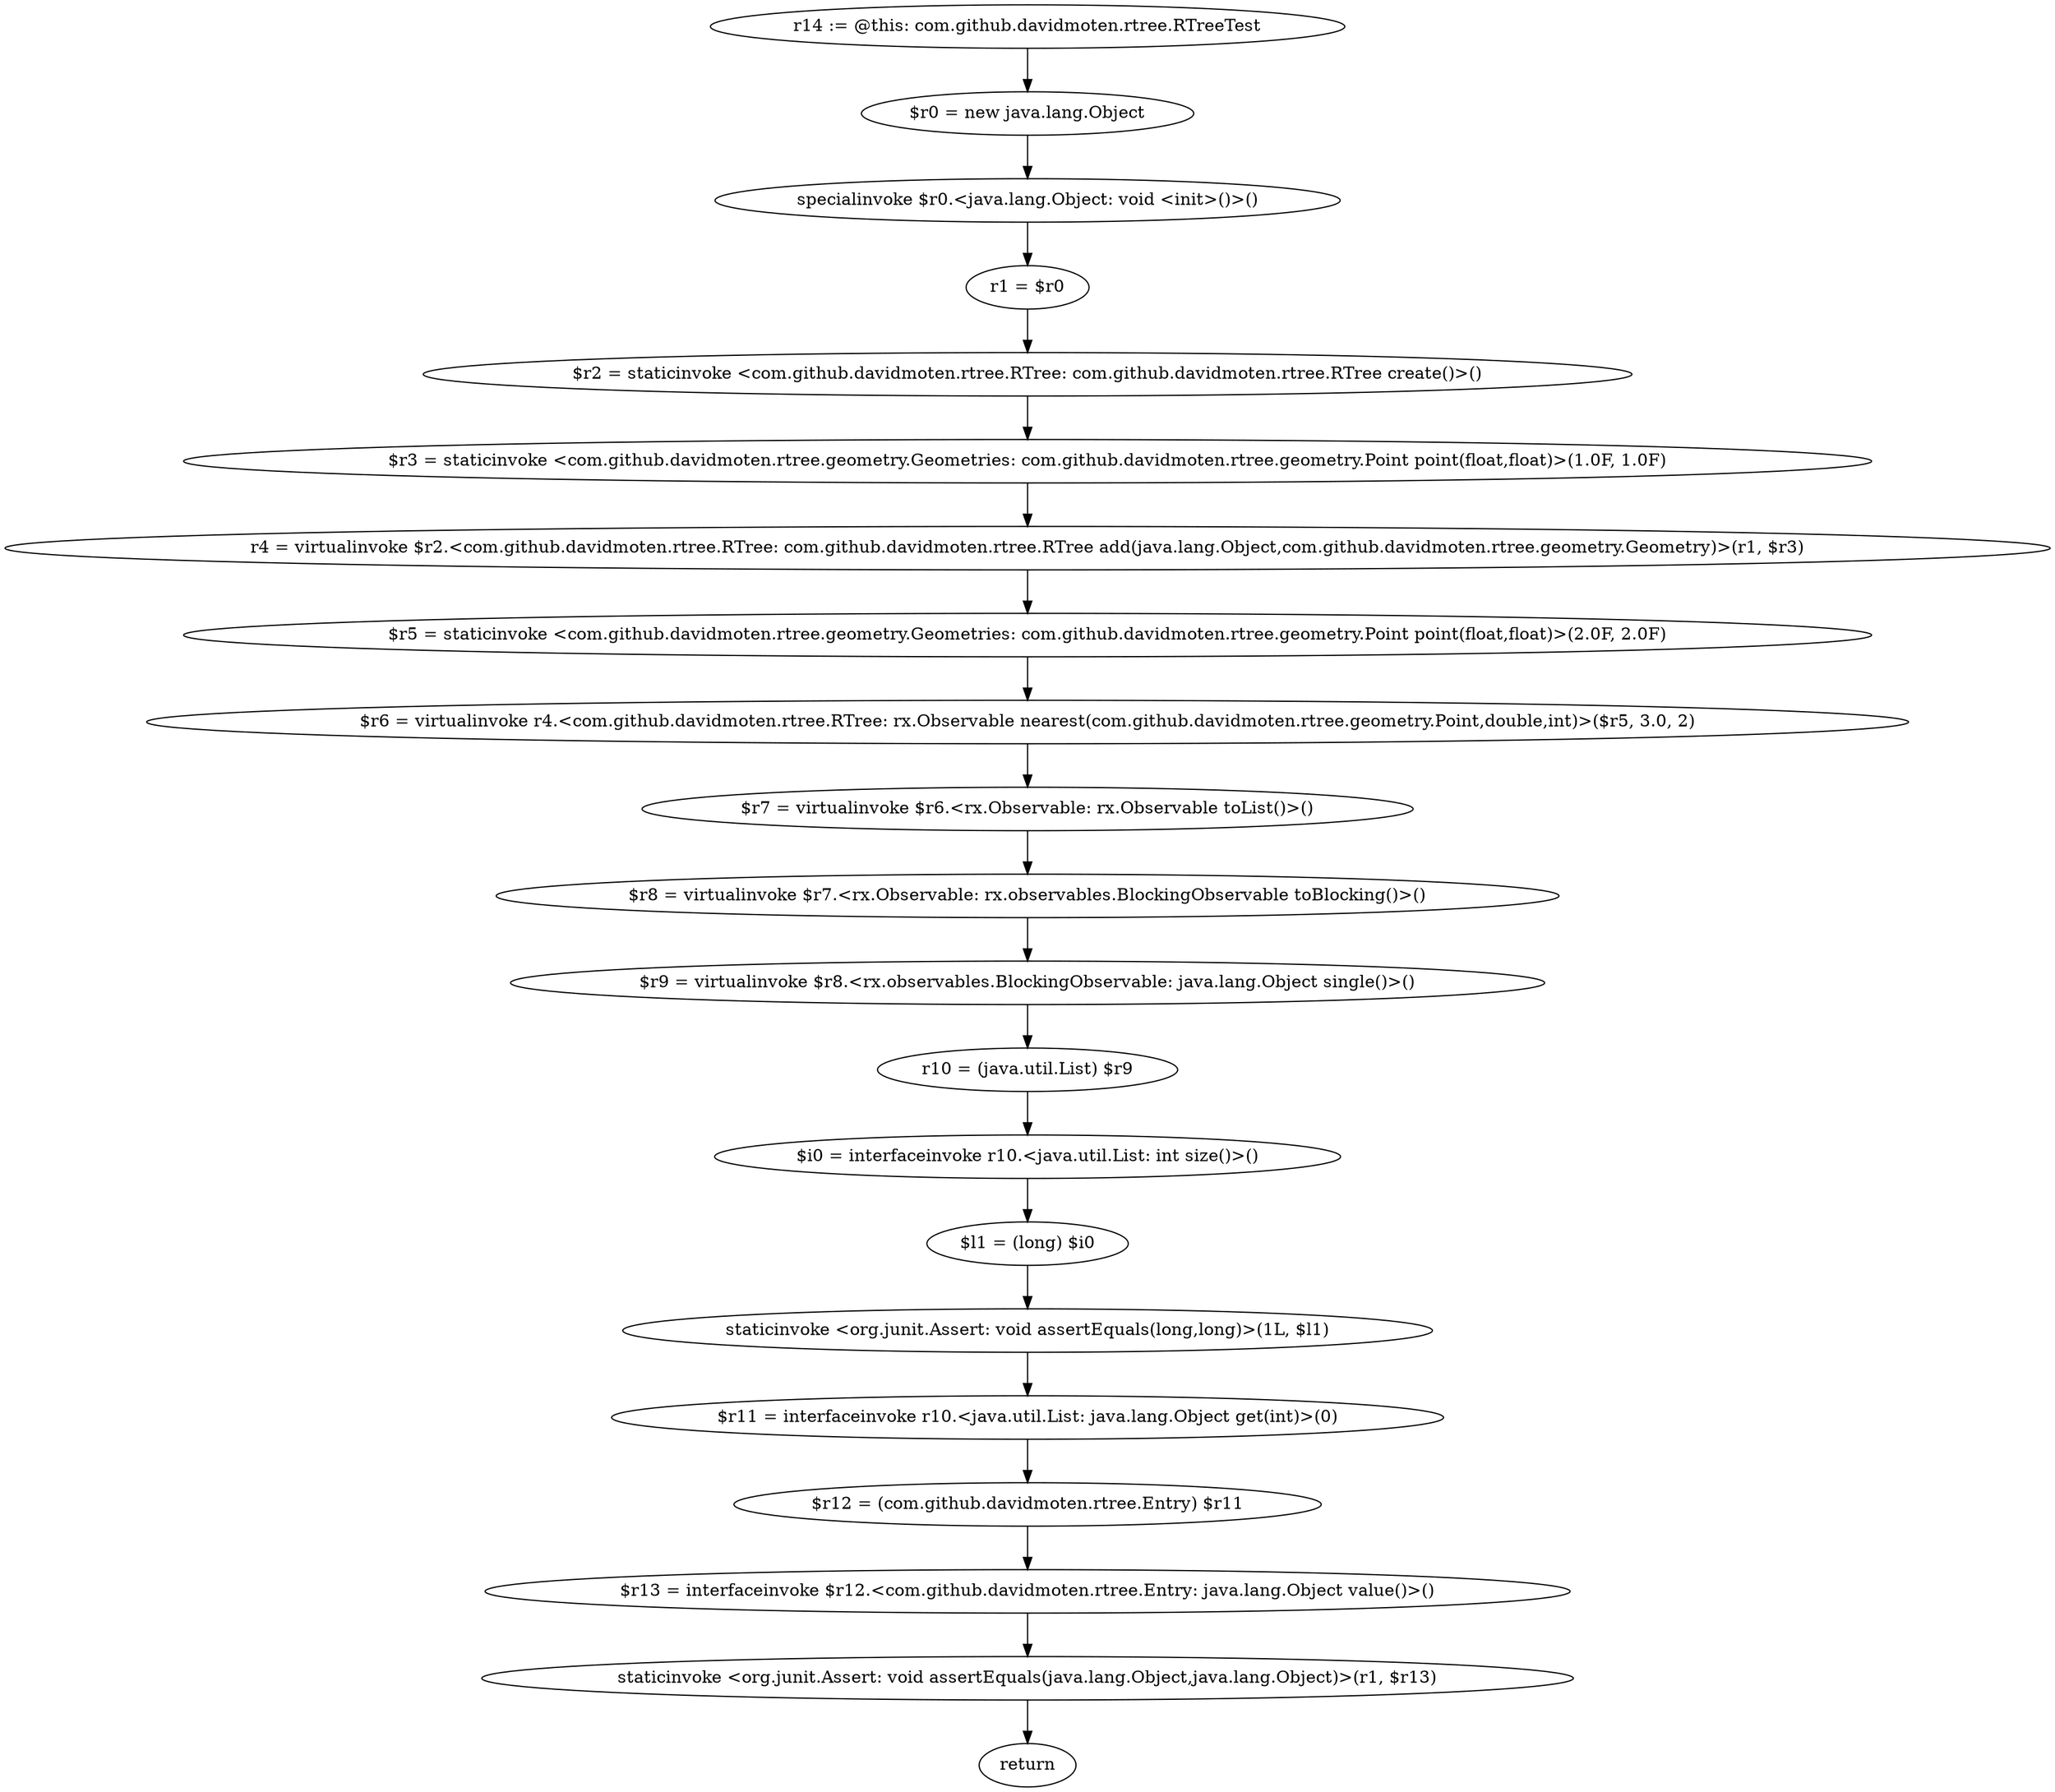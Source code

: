 digraph "unitGraph" {
    "r14 := @this: com.github.davidmoten.rtree.RTreeTest"
    "$r0 = new java.lang.Object"
    "specialinvoke $r0.<java.lang.Object: void <init>()>()"
    "r1 = $r0"
    "$r2 = staticinvoke <com.github.davidmoten.rtree.RTree: com.github.davidmoten.rtree.RTree create()>()"
    "$r3 = staticinvoke <com.github.davidmoten.rtree.geometry.Geometries: com.github.davidmoten.rtree.geometry.Point point(float,float)>(1.0F, 1.0F)"
    "r4 = virtualinvoke $r2.<com.github.davidmoten.rtree.RTree: com.github.davidmoten.rtree.RTree add(java.lang.Object,com.github.davidmoten.rtree.geometry.Geometry)>(r1, $r3)"
    "$r5 = staticinvoke <com.github.davidmoten.rtree.geometry.Geometries: com.github.davidmoten.rtree.geometry.Point point(float,float)>(2.0F, 2.0F)"
    "$r6 = virtualinvoke r4.<com.github.davidmoten.rtree.RTree: rx.Observable nearest(com.github.davidmoten.rtree.geometry.Point,double,int)>($r5, 3.0, 2)"
    "$r7 = virtualinvoke $r6.<rx.Observable: rx.Observable toList()>()"
    "$r8 = virtualinvoke $r7.<rx.Observable: rx.observables.BlockingObservable toBlocking()>()"
    "$r9 = virtualinvoke $r8.<rx.observables.BlockingObservable: java.lang.Object single()>()"
    "r10 = (java.util.List) $r9"
    "$i0 = interfaceinvoke r10.<java.util.List: int size()>()"
    "$l1 = (long) $i0"
    "staticinvoke <org.junit.Assert: void assertEquals(long,long)>(1L, $l1)"
    "$r11 = interfaceinvoke r10.<java.util.List: java.lang.Object get(int)>(0)"
    "$r12 = (com.github.davidmoten.rtree.Entry) $r11"
    "$r13 = interfaceinvoke $r12.<com.github.davidmoten.rtree.Entry: java.lang.Object value()>()"
    "staticinvoke <org.junit.Assert: void assertEquals(java.lang.Object,java.lang.Object)>(r1, $r13)"
    "return"
    "r14 := @this: com.github.davidmoten.rtree.RTreeTest"->"$r0 = new java.lang.Object";
    "$r0 = new java.lang.Object"->"specialinvoke $r0.<java.lang.Object: void <init>()>()";
    "specialinvoke $r0.<java.lang.Object: void <init>()>()"->"r1 = $r0";
    "r1 = $r0"->"$r2 = staticinvoke <com.github.davidmoten.rtree.RTree: com.github.davidmoten.rtree.RTree create()>()";
    "$r2 = staticinvoke <com.github.davidmoten.rtree.RTree: com.github.davidmoten.rtree.RTree create()>()"->"$r3 = staticinvoke <com.github.davidmoten.rtree.geometry.Geometries: com.github.davidmoten.rtree.geometry.Point point(float,float)>(1.0F, 1.0F)";
    "$r3 = staticinvoke <com.github.davidmoten.rtree.geometry.Geometries: com.github.davidmoten.rtree.geometry.Point point(float,float)>(1.0F, 1.0F)"->"r4 = virtualinvoke $r2.<com.github.davidmoten.rtree.RTree: com.github.davidmoten.rtree.RTree add(java.lang.Object,com.github.davidmoten.rtree.geometry.Geometry)>(r1, $r3)";
    "r4 = virtualinvoke $r2.<com.github.davidmoten.rtree.RTree: com.github.davidmoten.rtree.RTree add(java.lang.Object,com.github.davidmoten.rtree.geometry.Geometry)>(r1, $r3)"->"$r5 = staticinvoke <com.github.davidmoten.rtree.geometry.Geometries: com.github.davidmoten.rtree.geometry.Point point(float,float)>(2.0F, 2.0F)";
    "$r5 = staticinvoke <com.github.davidmoten.rtree.geometry.Geometries: com.github.davidmoten.rtree.geometry.Point point(float,float)>(2.0F, 2.0F)"->"$r6 = virtualinvoke r4.<com.github.davidmoten.rtree.RTree: rx.Observable nearest(com.github.davidmoten.rtree.geometry.Point,double,int)>($r5, 3.0, 2)";
    "$r6 = virtualinvoke r4.<com.github.davidmoten.rtree.RTree: rx.Observable nearest(com.github.davidmoten.rtree.geometry.Point,double,int)>($r5, 3.0, 2)"->"$r7 = virtualinvoke $r6.<rx.Observable: rx.Observable toList()>()";
    "$r7 = virtualinvoke $r6.<rx.Observable: rx.Observable toList()>()"->"$r8 = virtualinvoke $r7.<rx.Observable: rx.observables.BlockingObservable toBlocking()>()";
    "$r8 = virtualinvoke $r7.<rx.Observable: rx.observables.BlockingObservable toBlocking()>()"->"$r9 = virtualinvoke $r8.<rx.observables.BlockingObservable: java.lang.Object single()>()";
    "$r9 = virtualinvoke $r8.<rx.observables.BlockingObservable: java.lang.Object single()>()"->"r10 = (java.util.List) $r9";
    "r10 = (java.util.List) $r9"->"$i0 = interfaceinvoke r10.<java.util.List: int size()>()";
    "$i0 = interfaceinvoke r10.<java.util.List: int size()>()"->"$l1 = (long) $i0";
    "$l1 = (long) $i0"->"staticinvoke <org.junit.Assert: void assertEquals(long,long)>(1L, $l1)";
    "staticinvoke <org.junit.Assert: void assertEquals(long,long)>(1L, $l1)"->"$r11 = interfaceinvoke r10.<java.util.List: java.lang.Object get(int)>(0)";
    "$r11 = interfaceinvoke r10.<java.util.List: java.lang.Object get(int)>(0)"->"$r12 = (com.github.davidmoten.rtree.Entry) $r11";
    "$r12 = (com.github.davidmoten.rtree.Entry) $r11"->"$r13 = interfaceinvoke $r12.<com.github.davidmoten.rtree.Entry: java.lang.Object value()>()";
    "$r13 = interfaceinvoke $r12.<com.github.davidmoten.rtree.Entry: java.lang.Object value()>()"->"staticinvoke <org.junit.Assert: void assertEquals(java.lang.Object,java.lang.Object)>(r1, $r13)";
    "staticinvoke <org.junit.Assert: void assertEquals(java.lang.Object,java.lang.Object)>(r1, $r13)"->"return";
}
